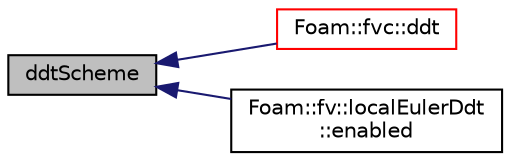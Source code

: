 digraph "ddtScheme"
{
  bgcolor="transparent";
  edge [fontname="Helvetica",fontsize="10",labelfontname="Helvetica",labelfontsize="10"];
  node [fontname="Helvetica",fontsize="10",shape=record];
  rankdir="LR";
  Node1 [label="ddtScheme",height=0.2,width=0.4,color="black", fillcolor="grey75", style="filled", fontcolor="black"];
  Node1 -> Node2 [dir="back",color="midnightblue",fontsize="10",style="solid",fontname="Helvetica"];
  Node2 [label="Foam::fvc::ddt",height=0.2,width=0.4,color="red",URL="$a10709.html#a5dc871206ab86042756c8ccfdc5797ad"];
  Node1 -> Node3 [dir="back",color="midnightblue",fontsize="10",style="solid",fontname="Helvetica"];
  Node3 [label="Foam::fv::localEulerDdt\l::enabled",height=0.2,width=0.4,color="black",URL="$a01364.html#aeb62c9a2bb1c81fa31cd8a6cc239feb9",tooltip="Return true if LTS is enabled. "];
}
